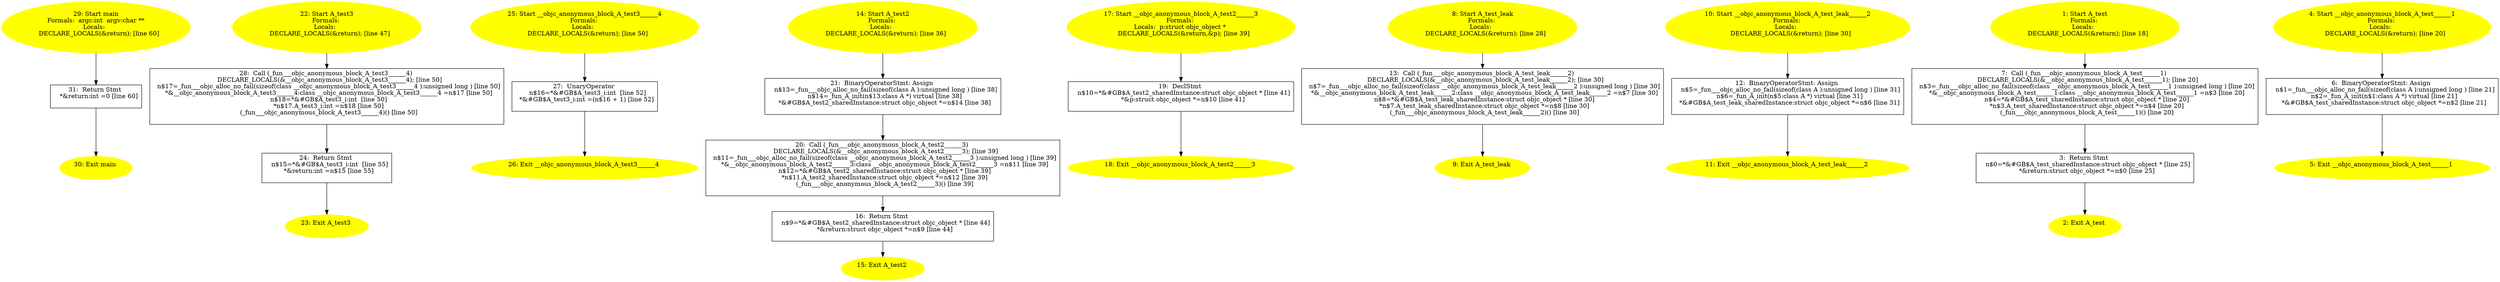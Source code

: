 /* @generated */
digraph iCFG {
31 [label="31:  Return Stmt \n   *&return:int =0 [line 60]\n " shape="box"]
	

	 31 -> 30 ;
30 [label="30: Exit main \n  " color=yellow style=filled]
	

29 [label="29: Start main\nFormals:  argc:int  argv:char **\nLocals:  \n   DECLARE_LOCALS(&return); [line 60]\n " color=yellow style=filled]
	

	 29 -> 31 ;
28 [label="28:  Call (_fun___objc_anonymous_block_A_test3______4) \n   DECLARE_LOCALS(&__objc_anonymous_block_A_test3______4); [line 50]\n  n$17=_fun___objc_alloc_no_fail(sizeof(class __objc_anonymous_block_A_test3______4 ):unsigned long ) [line 50]\n  *&__objc_anonymous_block_A_test3______4:class __objc_anonymous_block_A_test3______4 =n$17 [line 50]\n  n$18=*&#GB$A_test3_i:int  [line 50]\n  *n$17.A_test3_i:int =n$18 [line 50]\n  (_fun___objc_anonymous_block_A_test3______4)() [line 50]\n " shape="box"]
	

	 28 -> 24 ;
27 [label="27:  UnaryOperator \n   n$16=*&#GB$A_test3_i:int  [line 52]\n  *&#GB$A_test3_i:int =(n$16 + 1) [line 52]\n " shape="box"]
	

	 27 -> 26 ;
26 [label="26: Exit __objc_anonymous_block_A_test3______4 \n  " color=yellow style=filled]
	

25 [label="25: Start __objc_anonymous_block_A_test3______4\nFormals: \nLocals:  \n   DECLARE_LOCALS(&return); [line 50]\n " color=yellow style=filled]
	

	 25 -> 27 ;
24 [label="24:  Return Stmt \n   n$15=*&#GB$A_test3_i:int  [line 55]\n  *&return:int =n$15 [line 55]\n " shape="box"]
	

	 24 -> 23 ;
23 [label="23: Exit A_test3 \n  " color=yellow style=filled]
	

22 [label="22: Start A_test3\nFormals: \nLocals:  \n   DECLARE_LOCALS(&return); [line 47]\n " color=yellow style=filled]
	

	 22 -> 28 ;
21 [label="21:  BinaryOperatorStmt: Assign \n   n$13=_fun___objc_alloc_no_fail(sizeof(class A ):unsigned long ) [line 38]\n  n$14=_fun_A_init(n$13:class A *) virtual [line 38]\n  *&#GB$A_test2_sharedInstance:struct objc_object *=n$14 [line 38]\n " shape="box"]
	

	 21 -> 20 ;
20 [label="20:  Call (_fun___objc_anonymous_block_A_test2______3) \n   DECLARE_LOCALS(&__objc_anonymous_block_A_test2______3); [line 39]\n  n$11=_fun___objc_alloc_no_fail(sizeof(class __objc_anonymous_block_A_test2______3 ):unsigned long ) [line 39]\n  *&__objc_anonymous_block_A_test2______3:class __objc_anonymous_block_A_test2______3 =n$11 [line 39]\n  n$12=*&#GB$A_test2_sharedInstance:struct objc_object * [line 39]\n  *n$11.A_test2_sharedInstance:struct objc_object *=n$12 [line 39]\n  (_fun___objc_anonymous_block_A_test2______3)() [line 39]\n " shape="box"]
	

	 20 -> 16 ;
19 [label="19:  DeclStmt \n   n$10=*&#GB$A_test2_sharedInstance:struct objc_object * [line 41]\n  *&p:struct objc_object *=n$10 [line 41]\n " shape="box"]
	

	 19 -> 18 ;
18 [label="18: Exit __objc_anonymous_block_A_test2______3 \n  " color=yellow style=filled]
	

17 [label="17: Start __objc_anonymous_block_A_test2______3\nFormals: \nLocals:  p:struct objc_object * \n   DECLARE_LOCALS(&return,&p); [line 39]\n " color=yellow style=filled]
	

	 17 -> 19 ;
16 [label="16:  Return Stmt \n   n$9=*&#GB$A_test2_sharedInstance:struct objc_object * [line 44]\n  *&return:struct objc_object *=n$9 [line 44]\n " shape="box"]
	

	 16 -> 15 ;
15 [label="15: Exit A_test2 \n  " color=yellow style=filled]
	

14 [label="14: Start A_test2\nFormals: \nLocals:  \n   DECLARE_LOCALS(&return); [line 36]\n " color=yellow style=filled]
	

	 14 -> 21 ;
13 [label="13:  Call (_fun___objc_anonymous_block_A_test_leak______2) \n   DECLARE_LOCALS(&__objc_anonymous_block_A_test_leak______2); [line 30]\n  n$7=_fun___objc_alloc_no_fail(sizeof(class __objc_anonymous_block_A_test_leak______2 ):unsigned long ) [line 30]\n  *&__objc_anonymous_block_A_test_leak______2:class __objc_anonymous_block_A_test_leak______2 =n$7 [line 30]\n  n$8=*&#GB$A_test_leak_sharedInstance:struct objc_object * [line 30]\n  *n$7.A_test_leak_sharedInstance:struct objc_object *=n$8 [line 30]\n  (_fun___objc_anonymous_block_A_test_leak______2)() [line 30]\n " shape="box"]
	

	 13 -> 9 ;
12 [label="12:  BinaryOperatorStmt: Assign \n   n$5=_fun___objc_alloc_no_fail(sizeof(class A ):unsigned long ) [line 31]\n  n$6=_fun_A_init(n$5:class A *) virtual [line 31]\n  *&#GB$A_test_leak_sharedInstance:struct objc_object *=n$6 [line 31]\n " shape="box"]
	

	 12 -> 11 ;
11 [label="11: Exit __objc_anonymous_block_A_test_leak______2 \n  " color=yellow style=filled]
	

10 [label="10: Start __objc_anonymous_block_A_test_leak______2\nFormals: \nLocals:  \n   DECLARE_LOCALS(&return); [line 30]\n " color=yellow style=filled]
	

	 10 -> 12 ;
9 [label="9: Exit A_test_leak \n  " color=yellow style=filled]
	

8 [label="8: Start A_test_leak\nFormals: \nLocals:  \n   DECLARE_LOCALS(&return); [line 28]\n " color=yellow style=filled]
	

	 8 -> 13 ;
7 [label="7:  Call (_fun___objc_anonymous_block_A_test______1) \n   DECLARE_LOCALS(&__objc_anonymous_block_A_test______1); [line 20]\n  n$3=_fun___objc_alloc_no_fail(sizeof(class __objc_anonymous_block_A_test______1 ):unsigned long ) [line 20]\n  *&__objc_anonymous_block_A_test______1:class __objc_anonymous_block_A_test______1 =n$3 [line 20]\n  n$4=*&#GB$A_test_sharedInstance:struct objc_object * [line 20]\n  *n$3.A_test_sharedInstance:struct objc_object *=n$4 [line 20]\n  (_fun___objc_anonymous_block_A_test______1)() [line 20]\n " shape="box"]
	

	 7 -> 3 ;
6 [label="6:  BinaryOperatorStmt: Assign \n   n$1=_fun___objc_alloc_no_fail(sizeof(class A ):unsigned long ) [line 21]\n  n$2=_fun_A_init(n$1:class A *) virtual [line 21]\n  *&#GB$A_test_sharedInstance:struct objc_object *=n$2 [line 21]\n " shape="box"]
	

	 6 -> 5 ;
5 [label="5: Exit __objc_anonymous_block_A_test______1 \n  " color=yellow style=filled]
	

4 [label="4: Start __objc_anonymous_block_A_test______1\nFormals: \nLocals:  \n   DECLARE_LOCALS(&return); [line 20]\n " color=yellow style=filled]
	

	 4 -> 6 ;
3 [label="3:  Return Stmt \n   n$0=*&#GB$A_test_sharedInstance:struct objc_object * [line 25]\n  *&return:struct objc_object *=n$0 [line 25]\n " shape="box"]
	

	 3 -> 2 ;
2 [label="2: Exit A_test \n  " color=yellow style=filled]
	

1 [label="1: Start A_test\nFormals: \nLocals:  \n   DECLARE_LOCALS(&return); [line 18]\n " color=yellow style=filled]
	

	 1 -> 7 ;
}
